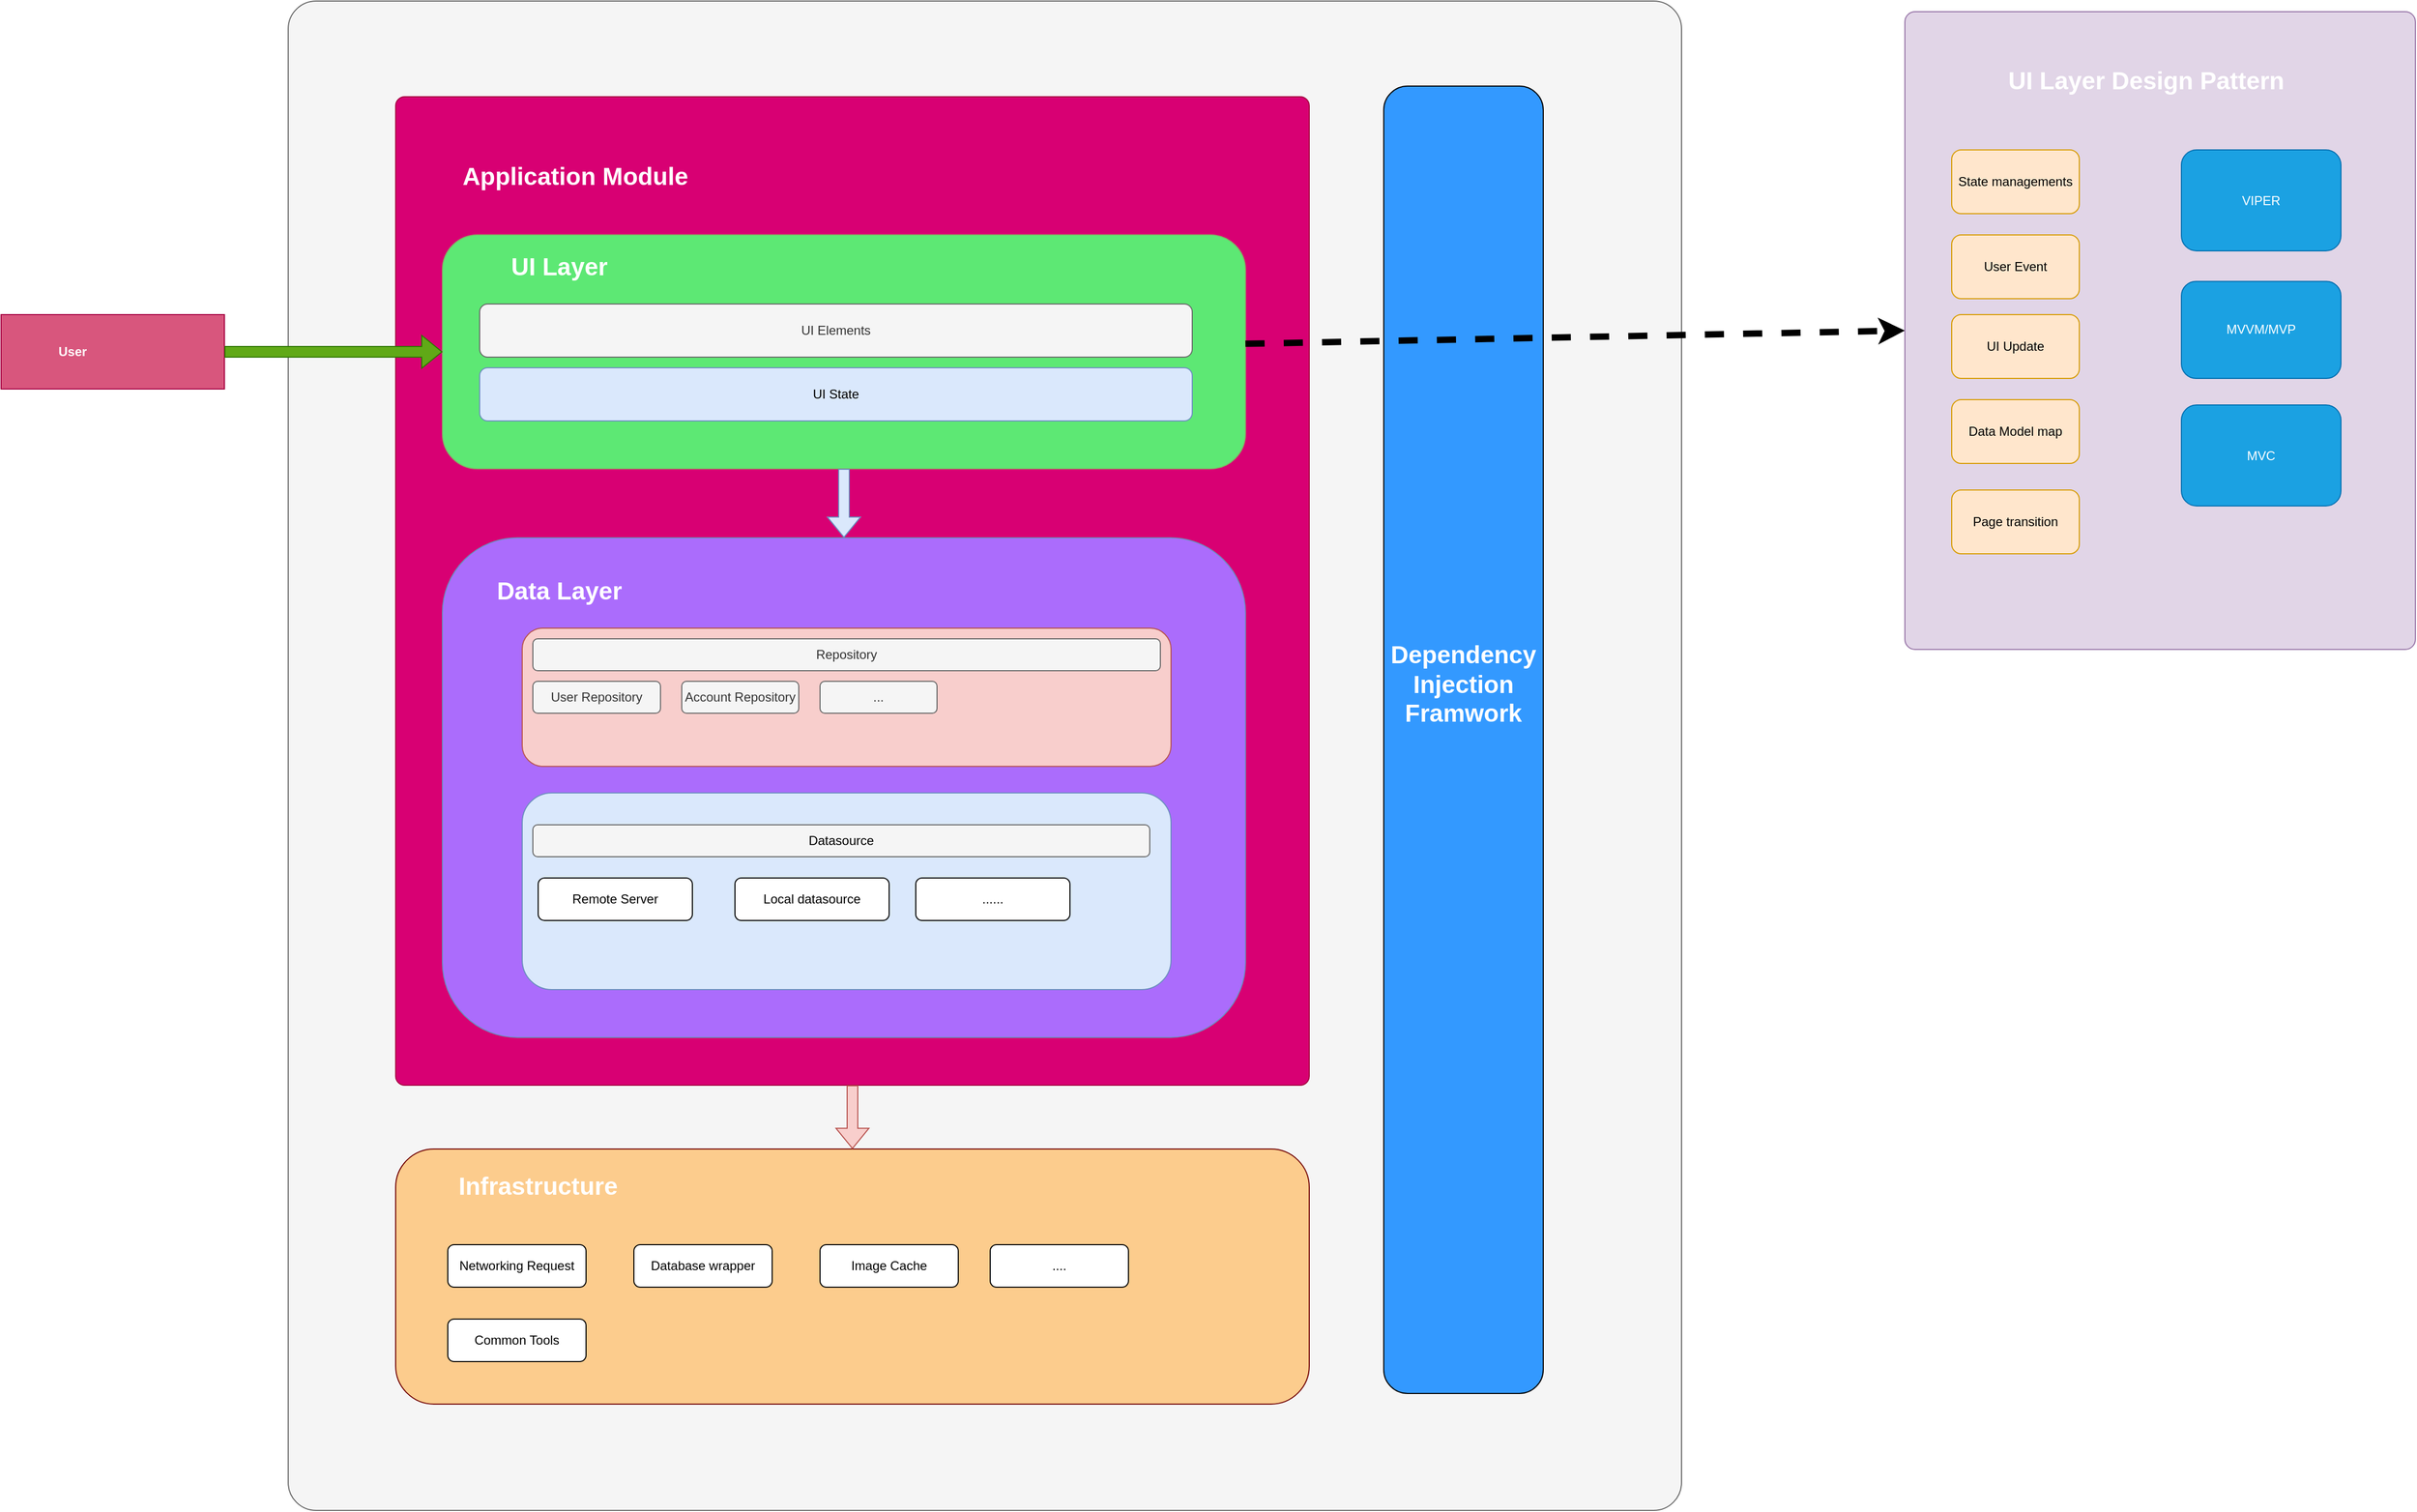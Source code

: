 <mxfile version="24.7.7">
  <diagram id="prtHgNgQTEPvFCAcTncT" name="Page-1">
    <mxGraphModel dx="4014" dy="2211" grid="1" gridSize="10" guides="1" tooltips="1" connect="1" arrows="1" fold="1" page="1" pageScale="1" pageWidth="827" pageHeight="1169" math="0" shadow="0">
      <root>
        <mxCell id="0" />
        <mxCell id="1" parent="0" />
        <mxCell id="TcersztS0ECEA-ve25YO-69" value="" style="rounded=1;whiteSpace=wrap;html=1;arcSize=2;fillColor=#f5f5f5;fontColor=#333333;strokeColor=#666666;" vertex="1" parent="1">
          <mxGeometry x="-110" y="80" width="1310" height="1420" as="geometry" />
        </mxCell>
        <mxCell id="TcersztS0ECEA-ve25YO-27" value="" style="rounded=1;whiteSpace=wrap;html=1;fillColor=#d80073;fontColor=#ffffff;strokeColor=#A50040;arcSize=1;" vertex="1" parent="1">
          <mxGeometry x="-9" y="170" width="859" height="930" as="geometry" />
        </mxCell>
        <UserObject label="User" name="Tessa Miller" position="CFO" location="Office 1" email="me@example.com" placeholders="1" link="https://www.draw.io" id="dNxyNK7c78bLwvsdeMH5-12">
          <mxCell style="label;image=https://cdn3.iconfinder.com/data/icons/user-avatars-1/512/users-3-128.png;whiteSpace=wrap;html=1;rounded=0;glass=0;treeMoving=1;treeFolding=1;fillColor=#D8567D;fontColor=#ffffff;strokeColor=#A50040;" parent="1" vertex="1">
            <mxGeometry x="-380" y="375" width="210" height="70" as="geometry" />
          </mxCell>
        </UserObject>
        <mxCell id="TcersztS0ECEA-ve25YO-2" value="" style="rounded=1;whiteSpace=wrap;html=1;fillColor=#5DE874;strokeColor=#82b366;" vertex="1" parent="1">
          <mxGeometry x="35" y="300" width="755" height="220" as="geometry" />
        </mxCell>
        <mxCell id="TcersztS0ECEA-ve25YO-3" value="UI Layer" style="text;html=1;align=center;verticalAlign=middle;whiteSpace=wrap;rounded=0;fontColor=#FFFFFF;fontStyle=1;fontSize=23;" vertex="1" parent="1">
          <mxGeometry x="80" y="315" width="130" height="30" as="geometry" />
        </mxCell>
        <mxCell id="TcersztS0ECEA-ve25YO-4" value="UI Elements" style="rounded=1;whiteSpace=wrap;html=1;fillColor=#f5f5f5;fontColor=#333333;strokeColor=#666666;" vertex="1" parent="1">
          <mxGeometry x="70" y="365" width="670" height="50" as="geometry" />
        </mxCell>
        <mxCell id="TcersztS0ECEA-ve25YO-5" value="UI State" style="rounded=1;whiteSpace=wrap;html=1;fillColor=#dae8fc;strokeColor=#6c8ebf;" vertex="1" parent="1">
          <mxGeometry x="70" y="425" width="670" height="50" as="geometry" />
        </mxCell>
        <mxCell id="TcersztS0ECEA-ve25YO-6" value="" style="rounded=1;whiteSpace=wrap;html=1;fillColor=#AB6CFC;strokeColor=#6c8ebf;" vertex="1" parent="1">
          <mxGeometry x="35" y="585" width="755" height="470" as="geometry" />
        </mxCell>
        <mxCell id="TcersztS0ECEA-ve25YO-7" value="Data Layer" style="text;html=1;align=center;verticalAlign=middle;whiteSpace=wrap;rounded=0;fontColor=#FFFFFF;fontStyle=1;fontSize=23;" vertex="1" parent="1">
          <mxGeometry x="80" y="620" width="130" height="30" as="geometry" />
        </mxCell>
        <mxCell id="TcersztS0ECEA-ve25YO-9" value="" style="rounded=1;whiteSpace=wrap;html=1;fillColor=#dae8fc;strokeColor=#6c8ebf;" vertex="1" parent="1">
          <mxGeometry x="110" y="825" width="610" height="185" as="geometry" />
        </mxCell>
        <mxCell id="TcersztS0ECEA-ve25YO-11" value="&lt;span style=&quot;color: rgb(0, 0, 0);&quot;&gt;Datasource&lt;/span&gt;" style="rounded=1;whiteSpace=wrap;html=1;fillColor=#f5f5f5;fontColor=#333333;strokeColor=#666666;" vertex="1" parent="1">
          <mxGeometry x="120" y="855" width="580" height="30" as="geometry" />
        </mxCell>
        <mxCell id="TcersztS0ECEA-ve25YO-12" value="Remote Server" style="rounded=1;whiteSpace=wrap;html=1;" vertex="1" parent="1">
          <mxGeometry x="125" y="905" width="145" height="40" as="geometry" />
        </mxCell>
        <mxCell id="TcersztS0ECEA-ve25YO-21" value="" style="rounded=1;whiteSpace=wrap;html=1;fillColor=#f8cecc;strokeColor=#b85450;" vertex="1" parent="1">
          <mxGeometry x="110" y="670" width="610" height="130" as="geometry" />
        </mxCell>
        <mxCell id="TcersztS0ECEA-ve25YO-22" value="Repository" style="rounded=1;whiteSpace=wrap;html=1;fillColor=#f5f5f5;fontColor=#333333;strokeColor=#666666;" vertex="1" parent="1">
          <mxGeometry x="120" y="680" width="590" height="30" as="geometry" />
        </mxCell>
        <mxCell id="TcersztS0ECEA-ve25YO-23" value="User Repository" style="rounded=1;whiteSpace=wrap;html=1;fillColor=#f5f5f5;fontColor=#333333;strokeColor=#666666;" vertex="1" parent="1">
          <mxGeometry x="120" y="720" width="120" height="30" as="geometry" />
        </mxCell>
        <mxCell id="TcersztS0ECEA-ve25YO-24" value="Account Repository" style="rounded=1;whiteSpace=wrap;html=1;fillColor=#f5f5f5;fontColor=#333333;strokeColor=#666666;" vertex="1" parent="1">
          <mxGeometry x="260" y="720" width="110" height="30" as="geometry" />
        </mxCell>
        <mxCell id="TcersztS0ECEA-ve25YO-25" value="" style="shape=flexArrow;endArrow=classic;html=1;rounded=0;exitX=0.5;exitY=1;exitDx=0;exitDy=0;entryX=0.5;entryY=0;entryDx=0;entryDy=0;fillColor=#dae8fc;strokeColor=#6c8ebf;" edge="1" parent="1" source="TcersztS0ECEA-ve25YO-2" target="TcersztS0ECEA-ve25YO-6">
          <mxGeometry width="50" height="50" relative="1" as="geometry">
            <mxPoint x="390" y="600" as="sourcePoint" />
            <mxPoint x="440" y="550" as="targetPoint" />
          </mxGeometry>
        </mxCell>
        <mxCell id="TcersztS0ECEA-ve25YO-26" value="..." style="rounded=1;whiteSpace=wrap;html=1;fillColor=#f5f5f5;fontColor=#333333;strokeColor=#666666;" vertex="1" parent="1">
          <mxGeometry x="390" y="720" width="110" height="30" as="geometry" />
        </mxCell>
        <mxCell id="TcersztS0ECEA-ve25YO-28" value="Application Module" style="text;html=1;align=center;verticalAlign=middle;whiteSpace=wrap;rounded=0;fontColor=#FFFFFF;fontStyle=1;fontSize=23;" vertex="1" parent="1">
          <mxGeometry x="35" y="230" width="250" height="30" as="geometry" />
        </mxCell>
        <mxCell id="TcersztS0ECEA-ve25YO-29" value="" style="rounded=1;whiteSpace=wrap;html=1;fillColor=#FCCC8D;fontColor=#ffffff;strokeColor=#6F0000;" vertex="1" parent="1">
          <mxGeometry x="-9" y="1160" width="859" height="240" as="geometry" />
        </mxCell>
        <mxCell id="TcersztS0ECEA-ve25YO-31" value="Infrastructure" style="text;html=1;align=center;verticalAlign=middle;whiteSpace=wrap;rounded=0;fontColor=#FFFFFF;fontStyle=1;fontSize=23;" vertex="1" parent="1">
          <mxGeometry x="20" y="1180" width="210" height="30" as="geometry" />
        </mxCell>
        <mxCell id="TcersztS0ECEA-ve25YO-34" value="" style="rounded=1;whiteSpace=wrap;html=1;fillColor=#3399FF;" vertex="1" parent="1">
          <mxGeometry x="920" y="160" width="150" height="1230" as="geometry" />
        </mxCell>
        <mxCell id="TcersztS0ECEA-ve25YO-35" value="Dependency&lt;br&gt;Injection Framwork" style="text;html=1;align=center;verticalAlign=middle;whiteSpace=wrap;rounded=0;fontColor=#FFFFFF;fontStyle=1;fontSize=23;" vertex="1" parent="1">
          <mxGeometry x="930" y="700" width="130" height="45" as="geometry" />
        </mxCell>
        <mxCell id="TcersztS0ECEA-ve25YO-42" value="" style="shape=flexArrow;endArrow=classic;html=1;rounded=0;exitX=0.5;exitY=1;exitDx=0;exitDy=0;entryX=0.5;entryY=0;entryDx=0;entryDy=0;fillColor=#f8cecc;strokeColor=#b85450;" edge="1" parent="1" source="TcersztS0ECEA-ve25YO-27" target="TcersztS0ECEA-ve25YO-29">
          <mxGeometry width="50" height="50" relative="1" as="geometry">
            <mxPoint x="590" y="670" as="sourcePoint" />
            <mxPoint x="640" y="620" as="targetPoint" />
          </mxGeometry>
        </mxCell>
        <mxCell id="TcersztS0ECEA-ve25YO-45" value="Networking Request" style="rounded=1;whiteSpace=wrap;html=1;" vertex="1" parent="1">
          <mxGeometry x="40" y="1250" width="130" height="40" as="geometry" />
        </mxCell>
        <mxCell id="TcersztS0ECEA-ve25YO-46" value="Database wrapper" style="rounded=1;whiteSpace=wrap;html=1;" vertex="1" parent="1">
          <mxGeometry x="215" y="1250" width="130" height="40" as="geometry" />
        </mxCell>
        <mxCell id="TcersztS0ECEA-ve25YO-47" value="Common Tools" style="rounded=1;whiteSpace=wrap;html=1;" vertex="1" parent="1">
          <mxGeometry x="40" y="1320" width="130" height="40" as="geometry" />
        </mxCell>
        <mxCell id="TcersztS0ECEA-ve25YO-48" value="Image Cache" style="rounded=1;whiteSpace=wrap;html=1;" vertex="1" parent="1">
          <mxGeometry x="390" y="1250" width="130" height="40" as="geometry" />
        </mxCell>
        <mxCell id="TcersztS0ECEA-ve25YO-49" value="...." style="rounded=1;whiteSpace=wrap;html=1;" vertex="1" parent="1">
          <mxGeometry x="550" y="1250" width="130" height="40" as="geometry" />
        </mxCell>
        <mxCell id="TcersztS0ECEA-ve25YO-50" value="" style="shape=flexArrow;endArrow=classic;html=1;rounded=0;entryX=0;entryY=0.5;entryDx=0;entryDy=0;exitX=1;exitY=0.5;exitDx=0;exitDy=0;fillColor=#60a917;strokeColor=#2D7600;" edge="1" parent="1" source="dNxyNK7c78bLwvsdeMH5-12" target="TcersztS0ECEA-ve25YO-2">
          <mxGeometry width="50" height="50" relative="1" as="geometry">
            <mxPoint x="-110" y="370" as="sourcePoint" />
            <mxPoint x="-60" y="320" as="targetPoint" />
          </mxGeometry>
        </mxCell>
        <mxCell id="TcersztS0ECEA-ve25YO-52" value="Local datasource" style="rounded=1;whiteSpace=wrap;html=1;" vertex="1" parent="1">
          <mxGeometry x="310" y="905" width="145" height="40" as="geometry" />
        </mxCell>
        <mxCell id="TcersztS0ECEA-ve25YO-53" value="......" style="rounded=1;whiteSpace=wrap;html=1;" vertex="1" parent="1">
          <mxGeometry x="480" y="905" width="145" height="40" as="geometry" />
        </mxCell>
        <mxCell id="TcersztS0ECEA-ve25YO-54" value="" style="endArrow=classic;html=1;rounded=0;dashed=1;strokeWidth=6;entryX=0;entryY=0.5;entryDx=0;entryDy=0;" edge="1" parent="1" source="TcersztS0ECEA-ve25YO-2" target="TcersztS0ECEA-ve25YO-55">
          <mxGeometry width="50" height="50" relative="1" as="geometry">
            <mxPoint x="800" y="290" as="sourcePoint" />
            <mxPoint x="1480" y="410" as="targetPoint" />
          </mxGeometry>
        </mxCell>
        <mxCell id="TcersztS0ECEA-ve25YO-55" value="" style="rounded=1;whiteSpace=wrap;html=1;fillColor=#e1d5e7;strokeColor=#9673a6;arcSize=2;" vertex="1" parent="1">
          <mxGeometry x="1410" y="90" width="480" height="600" as="geometry" />
        </mxCell>
        <mxCell id="TcersztS0ECEA-ve25YO-57" value="User Event" style="rounded=1;whiteSpace=wrap;html=1;fillColor=#ffe6cc;strokeColor=#d79b00;" vertex="1" parent="1">
          <mxGeometry x="1454" y="300" width="120" height="60" as="geometry" />
        </mxCell>
        <mxCell id="TcersztS0ECEA-ve25YO-58" value="State managements" style="rounded=1;whiteSpace=wrap;html=1;fillColor=#ffe6cc;strokeColor=#d79b00;" vertex="1" parent="1">
          <mxGeometry x="1454" y="220" width="120" height="60" as="geometry" />
        </mxCell>
        <mxCell id="TcersztS0ECEA-ve25YO-59" value="UI Layer Design Pattern" style="text;html=1;align=center;verticalAlign=middle;whiteSpace=wrap;rounded=0;fontColor=#FFFFFF;fontStyle=1;fontSize=23;" vertex="1" parent="1">
          <mxGeometry x="1444" y="140" width="386" height="30" as="geometry" />
        </mxCell>
        <mxCell id="TcersztS0ECEA-ve25YO-62" value="Data Model map" style="rounded=1;whiteSpace=wrap;html=1;fillColor=#ffe6cc;strokeColor=#d79b00;" vertex="1" parent="1">
          <mxGeometry x="1454" y="455" width="120" height="60" as="geometry" />
        </mxCell>
        <mxCell id="TcersztS0ECEA-ve25YO-63" value="UI Update" style="rounded=1;whiteSpace=wrap;html=1;fillColor=#ffe6cc;strokeColor=#d79b00;" vertex="1" parent="1">
          <mxGeometry x="1454" y="375" width="120" height="60" as="geometry" />
        </mxCell>
        <mxCell id="TcersztS0ECEA-ve25YO-65" value="VIPER" style="rounded=1;whiteSpace=wrap;html=1;fillColor=#1ba1e2;fontColor=#ffffff;strokeColor=#006EAF;" vertex="1" parent="1">
          <mxGeometry x="1670" y="220" width="150" height="95" as="geometry" />
        </mxCell>
        <mxCell id="TcersztS0ECEA-ve25YO-66" value="MVVM/MVP" style="rounded=1;whiteSpace=wrap;html=1;fillColor=#1ba1e2;fontColor=#ffffff;strokeColor=#006EAF;" vertex="1" parent="1">
          <mxGeometry x="1670" y="343.75" width="150" height="91.25" as="geometry" />
        </mxCell>
        <mxCell id="TcersztS0ECEA-ve25YO-67" value="Page transition" style="rounded=1;whiteSpace=wrap;html=1;fillColor=#ffe6cc;strokeColor=#d79b00;" vertex="1" parent="1">
          <mxGeometry x="1454" y="540" width="120" height="60" as="geometry" />
        </mxCell>
        <mxCell id="TcersztS0ECEA-ve25YO-68" value="MVC" style="rounded=1;whiteSpace=wrap;html=1;fillColor=#1ba1e2;fontColor=#ffffff;strokeColor=#006EAF;" vertex="1" parent="1">
          <mxGeometry x="1670" y="460" width="150" height="95" as="geometry" />
        </mxCell>
      </root>
    </mxGraphModel>
  </diagram>
</mxfile>
